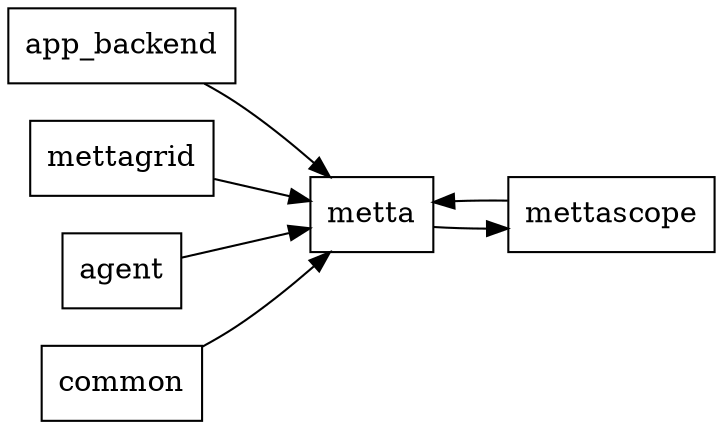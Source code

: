 digraph dependencies {
  rankdir=LR;
  node [shape=box];
  "app_backend" -> "metta";
  "mettascope" -> "metta";
  "mettagrid" -> "metta";
  "agent" -> "metta";
  "common" -> "metta";
  "metta" -> "mettascope";
}